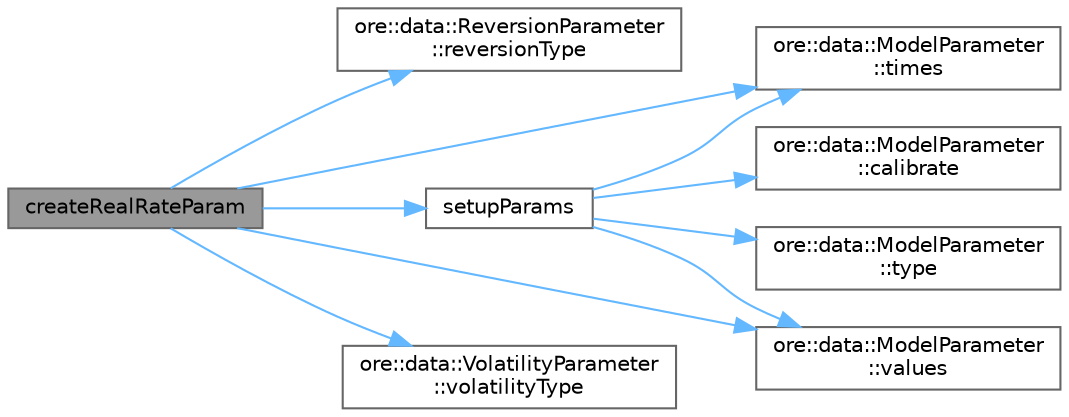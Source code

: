 digraph "createRealRateParam"
{
 // INTERACTIVE_SVG=YES
 // LATEX_PDF_SIZE
  bgcolor="transparent";
  edge [fontname=Helvetica,fontsize=10,labelfontname=Helvetica,labelfontsize=10];
  node [fontname=Helvetica,fontsize=10,shape=box,height=0.2,width=0.4];
  rankdir="LR";
  Node1 [label="createRealRateParam",height=0.2,width=0.4,color="gray40", fillcolor="grey60", style="filled", fontcolor="black",tooltip="Create the real rate parameterisation."];
  Node1 -> Node2 [color="steelblue1",style="solid"];
  Node2 [label="ore::data::ReversionParameter\l::reversionType",height=0.2,width=0.4,color="grey40", fillcolor="white", style="filled",URL="$classore_1_1data_1_1_reversion_parameter.html#a8c5dd13b5a108105c52d850a097f93c5",tooltip=" "];
  Node1 -> Node3 [color="steelblue1",style="solid"];
  Node3 [label="setupParams",height=0.2,width=0.4,color="grey40", fillcolor="white", style="filled",URL="$classore_1_1data_1_1_inf_jy_builder.html#abc7000ad61c727a1c92edf461dfeda9e",tooltip=" "];
  Node3 -> Node4 [color="steelblue1",style="solid"];
  Node4 [label="ore::data::ModelParameter\l::calibrate",height=0.2,width=0.4,color="grey40", fillcolor="white", style="filled",URL="$classore_1_1data_1_1_model_parameter.html#aacf0933dd9d459ffbedbac265f3269b5",tooltip=" "];
  Node3 -> Node5 [color="steelblue1",style="solid"];
  Node5 [label="ore::data::ModelParameter\l::times",height=0.2,width=0.4,color="grey40", fillcolor="white", style="filled",URL="$classore_1_1data_1_1_model_parameter.html#a23131baceb8e12f265f04d3d772fa628",tooltip=" "];
  Node3 -> Node6 [color="steelblue1",style="solid"];
  Node6 [label="ore::data::ModelParameter\l::type",height=0.2,width=0.4,color="grey40", fillcolor="white", style="filled",URL="$classore_1_1data_1_1_model_parameter.html#a8df044e9f3b4bd3e3e5c855a7f84adbb",tooltip=" "];
  Node3 -> Node7 [color="steelblue1",style="solid"];
  Node7 [label="ore::data::ModelParameter\l::values",height=0.2,width=0.4,color="grey40", fillcolor="white", style="filled",URL="$classore_1_1data_1_1_model_parameter.html#adaf95a566e294a0739abae733b5475ee",tooltip=" "];
  Node1 -> Node5 [color="steelblue1",style="solid"];
  Node1 -> Node7 [color="steelblue1",style="solid"];
  Node1 -> Node8 [color="steelblue1",style="solid"];
  Node8 [label="ore::data::VolatilityParameter\l::volatilityType",height=0.2,width=0.4,color="grey40", fillcolor="white", style="filled",URL="$classore_1_1data_1_1_volatility_parameter.html#a24ed2d5eca36f983090654744009e773",tooltip=" "];
}
